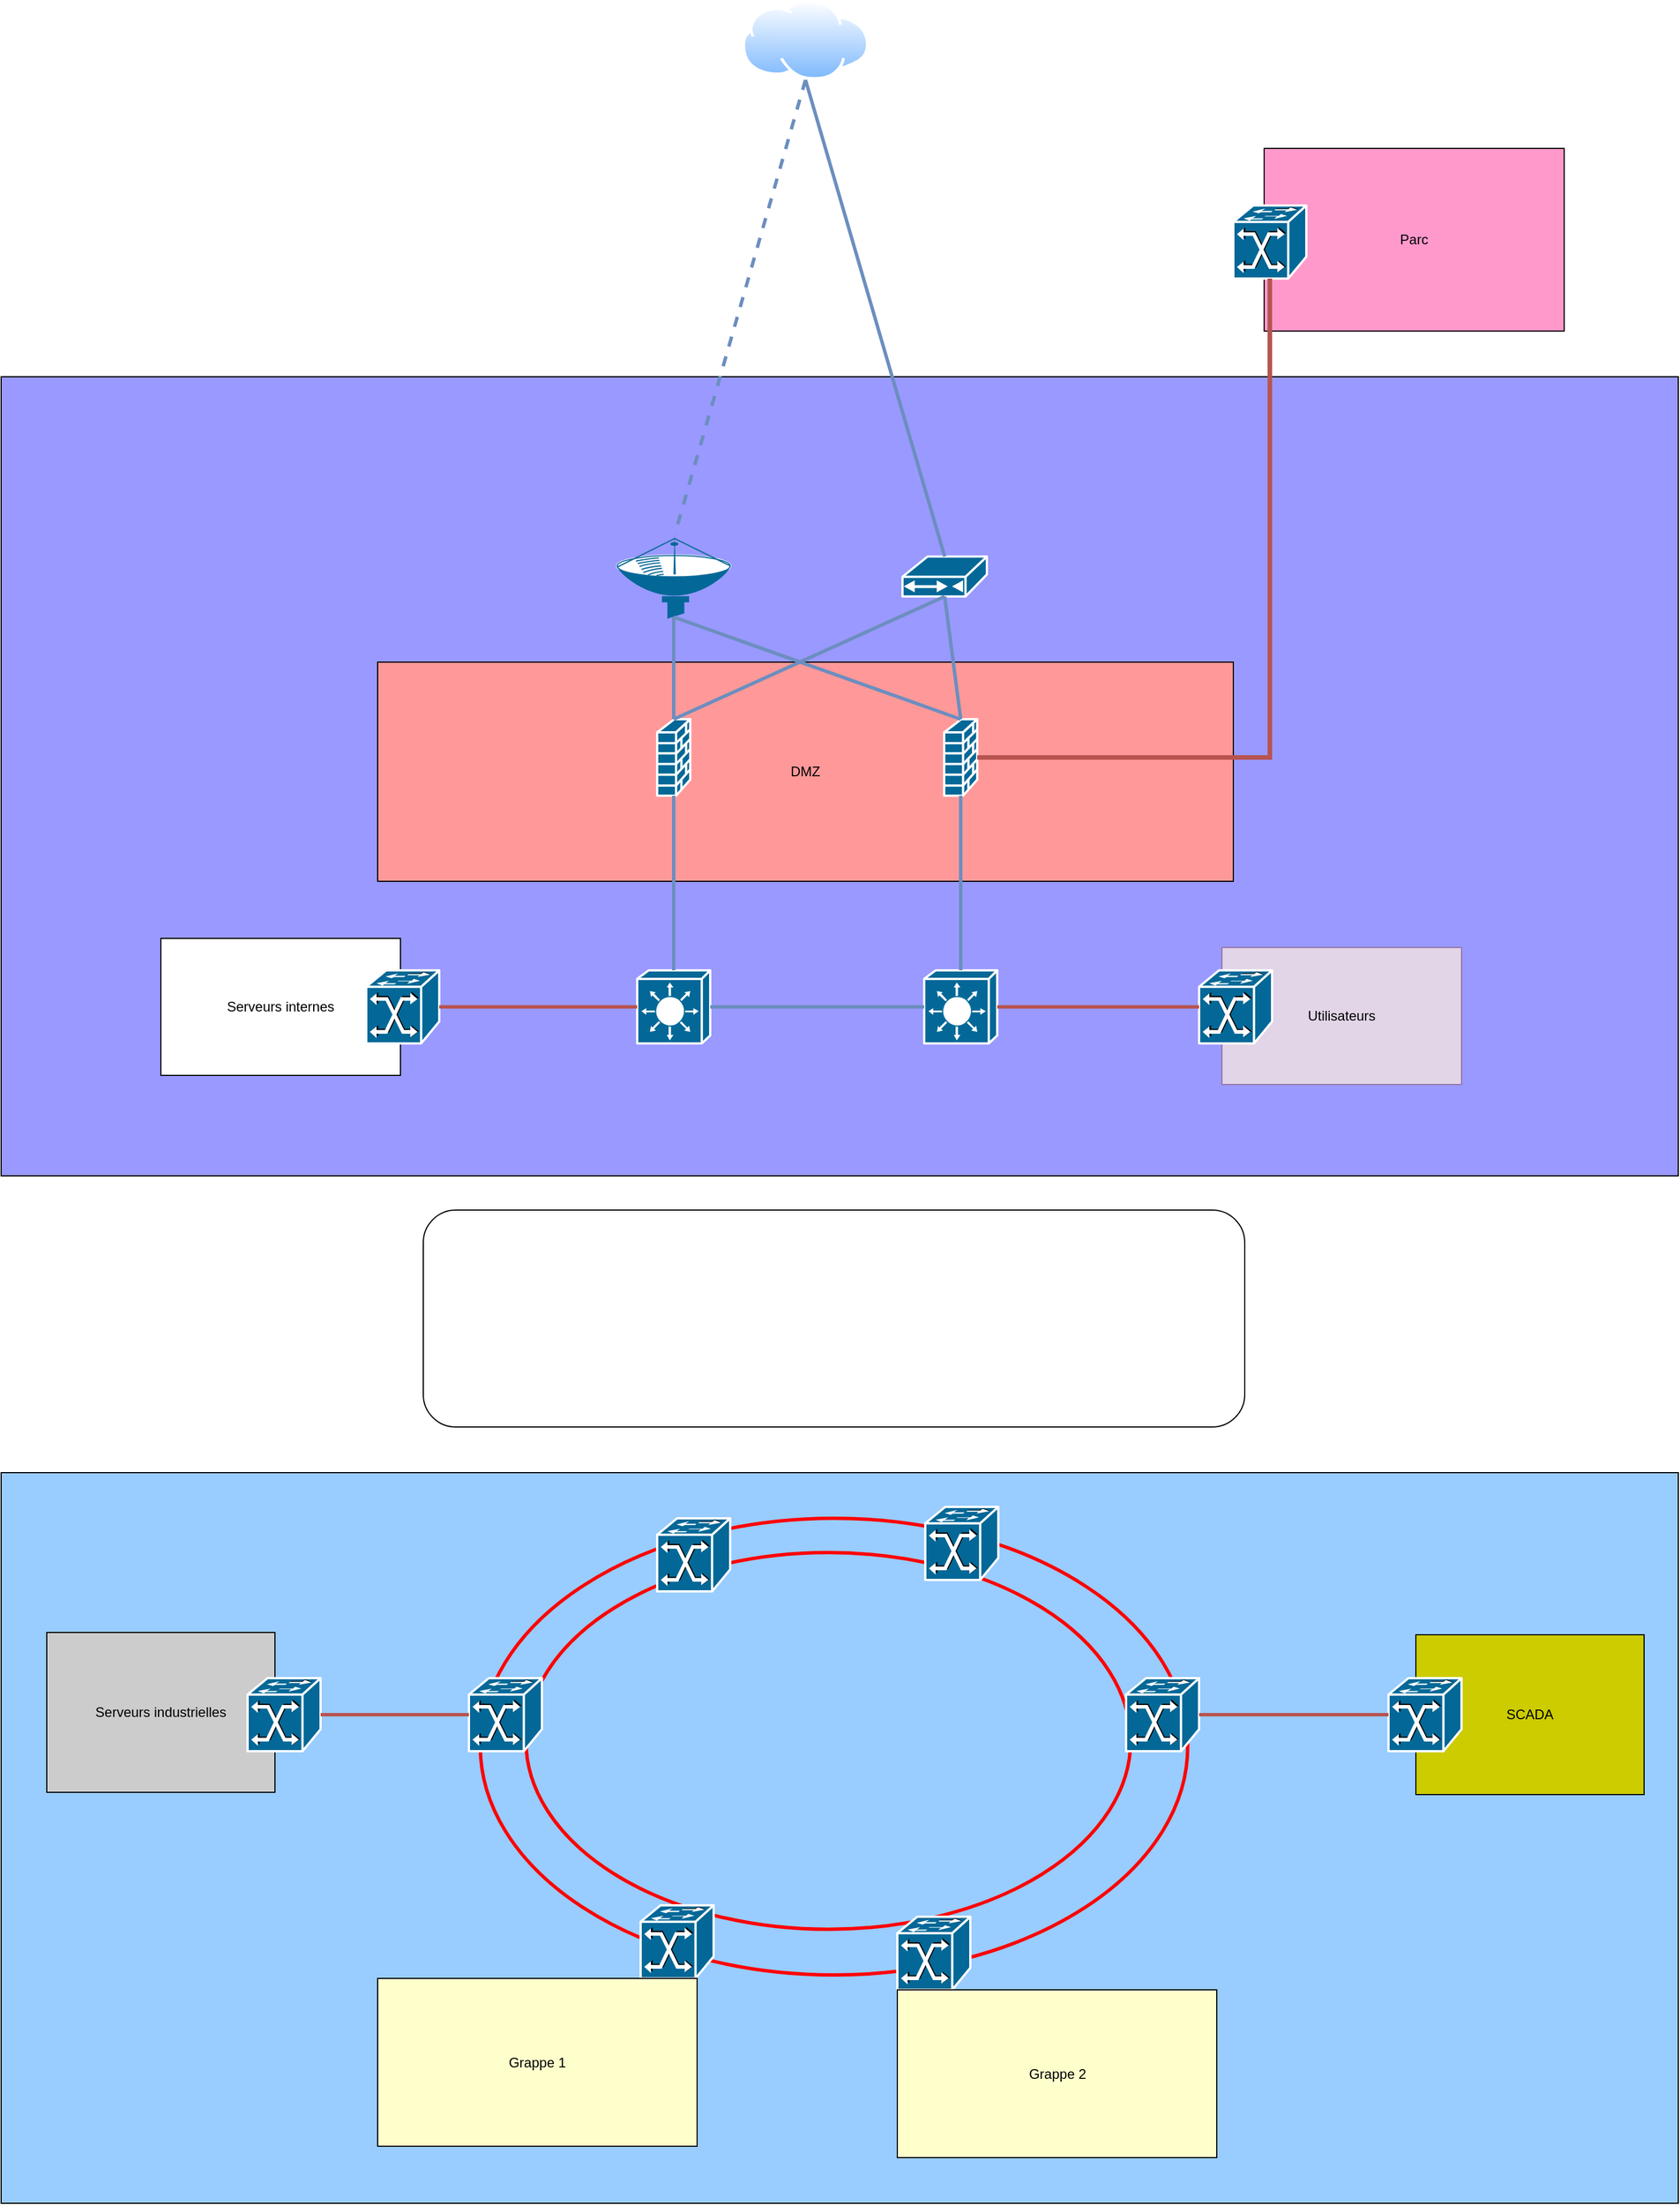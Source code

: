 <mxfile version="27.1.4">
  <diagram name="Page-1" id="dSXhLiUKM2LfeHZQxu41">
    <mxGraphModel dx="2387" dy="2234" grid="1" gridSize="10" guides="1" tooltips="1" connect="1" arrows="1" fold="1" page="1" pageScale="1" pageWidth="827" pageHeight="1169" math="0" shadow="0">
      <root>
        <mxCell id="0" />
        <mxCell id="1" parent="0" />
        <mxCell id="WGfG3eNtXVmUuOnjyOWt-20" value="" style="rounded=0;whiteSpace=wrap;html=1;fillColor=#99CCFF;" vertex="1" parent="1">
          <mxGeometry x="-280" y="1070" width="1470" height="640" as="geometry" />
        </mxCell>
        <mxCell id="WGfG3eNtXVmUuOnjyOWt-57" value="" style="ellipse;whiteSpace=wrap;html=1;fillColor=none;strokeWidth=3;strokeColor=#FF0000;" vertex="1" parent="1">
          <mxGeometry x="140" y="1110" width="620" height="400" as="geometry" />
        </mxCell>
        <mxCell id="WGfG3eNtXVmUuOnjyOWt-56" value="" style="ellipse;whiteSpace=wrap;html=1;fillColor=none;strokeWidth=3;strokeColor=#FF0000;" vertex="1" parent="1">
          <mxGeometry x="180" y="1140" width="530" height="330" as="geometry" />
        </mxCell>
        <mxCell id="WGfG3eNtXVmUuOnjyOWt-28" value="Parc" style="rounded=0;whiteSpace=wrap;html=1;fillColor=#FF99CC;" vertex="1" parent="1">
          <mxGeometry x="827" y="-90" width="263" height="160" as="geometry" />
        </mxCell>
        <mxCell id="WGfG3eNtXVmUuOnjyOWt-24" value="SCADA" style="rounded=0;whiteSpace=wrap;html=1;fillColor=#CCCC00;" vertex="1" parent="1">
          <mxGeometry x="960" y="1212" width="200" height="140" as="geometry" />
        </mxCell>
        <mxCell id="WGfG3eNtXVmUuOnjyOWt-23" value="Serveurs industrielles" style="rounded=0;whiteSpace=wrap;html=1;fillColor=#CCCCCC;" vertex="1" parent="1">
          <mxGeometry x="-240" y="1210" width="200" height="140" as="geometry" />
        </mxCell>
        <mxCell id="WGfG3eNtXVmUuOnjyOWt-1" value="" style="rounded=0;whiteSpace=wrap;html=1;fillColor=#9999FF;" vertex="1" parent="1">
          <mxGeometry x="-280" y="110" width="1470" height="700" as="geometry" />
        </mxCell>
        <mxCell id="WGfG3eNtXVmUuOnjyOWt-18" value="Utilisateurs" style="rounded=0;whiteSpace=wrap;html=1;fillColor=#e1d5e7;strokeColor=#9673a6;" vertex="1" parent="1">
          <mxGeometry x="790" y="610" width="210" height="120" as="geometry" />
        </mxCell>
        <mxCell id="WGfG3eNtXVmUuOnjyOWt-19" value="Serveurs internes" style="rounded=0;whiteSpace=wrap;html=1;" vertex="1" parent="1">
          <mxGeometry x="-140" y="602" width="210" height="120" as="geometry" />
        </mxCell>
        <mxCell id="89dMwhakB2q7gFZ_QAYJ-8" value="DMZ" style="rounded=0;whiteSpace=wrap;html=1;fillColor=#FF9999;" parent="1" vertex="1">
          <mxGeometry x="50" y="360" width="750" height="192" as="geometry" />
        </mxCell>
        <mxCell id="89dMwhakB2q7gFZ_QAYJ-1" value="" style="image;aspect=fixed;perimeter=ellipsePerimeter;html=1;align=center;shadow=0;dashed=0;spacingTop=3;image=img/lib/active_directory/internet_cloud.svg;" parent="1" vertex="1">
          <mxGeometry x="369.44" y="-220" width="111.11" height="70" as="geometry" />
        </mxCell>
        <mxCell id="89dMwhakB2q7gFZ_QAYJ-2" value="" style="shape=mxgraph.cisco.wireless.satellite_dish;sketch=0;html=1;pointerEvents=1;dashed=0;fillColor=#036897;strokeColor=#ffffff;strokeWidth=2;verticalLabelPosition=bottom;verticalAlign=top;align=center;outlineConnect=0;" parent="1" vertex="1">
          <mxGeometry x="260" y="248" width="99" height="74" as="geometry" />
        </mxCell>
        <mxCell id="WGfG3eNtXVmUuOnjyOWt-4" value="" style="shape=mxgraph.cisco.security.firewall;sketch=0;html=1;pointerEvents=1;dashed=0;fillColor=#036897;strokeColor=#ffffff;strokeWidth=2;verticalLabelPosition=bottom;verticalAlign=top;align=center;outlineConnect=0;" vertex="1" parent="1">
          <mxGeometry x="295" y="410" width="29" height="67" as="geometry" />
        </mxCell>
        <mxCell id="WGfG3eNtXVmUuOnjyOWt-5" value="" style="shape=mxgraph.cisco.security.firewall;sketch=0;html=1;pointerEvents=1;dashed=0;fillColor=#036897;strokeColor=#ffffff;strokeWidth=2;verticalLabelPosition=bottom;verticalAlign=top;align=center;outlineConnect=0;" vertex="1" parent="1">
          <mxGeometry x="546.56" y="410" width="29" height="67" as="geometry" />
        </mxCell>
        <mxCell id="WGfG3eNtXVmUuOnjyOWt-6" value="" style="shape=mxgraph.cisco.modems_and_phones.cable_modem;sketch=0;html=1;pointerEvents=1;dashed=0;fillColor=#036897;strokeColor=#ffffff;strokeWidth=2;verticalLabelPosition=bottom;verticalAlign=top;align=center;outlineConnect=0;" vertex="1" parent="1">
          <mxGeometry x="510" y="267.5" width="74" height="35" as="geometry" />
        </mxCell>
        <mxCell id="WGfG3eNtXVmUuOnjyOWt-8" value="" style="shape=mxgraph.cisco.switches.layer_3_switch;sketch=0;html=1;pointerEvents=1;dashed=0;fillColor=#036897;strokeColor=#ffffff;strokeWidth=2;verticalLabelPosition=bottom;verticalAlign=top;align=center;outlineConnect=0;" vertex="1" parent="1">
          <mxGeometry x="277.5" y="630" width="64" height="64" as="geometry" />
        </mxCell>
        <mxCell id="WGfG3eNtXVmUuOnjyOWt-9" value="" style="shape=mxgraph.cisco.switches.layer_3_switch;sketch=0;html=1;pointerEvents=1;dashed=0;fillColor=#036897;strokeColor=#ffffff;strokeWidth=2;verticalLabelPosition=bottom;verticalAlign=top;align=center;outlineConnect=0;" vertex="1" parent="1">
          <mxGeometry x="529.06" y="630" width="64" height="64" as="geometry" />
        </mxCell>
        <mxCell id="WGfG3eNtXVmUuOnjyOWt-10" value="" style="shape=mxgraph.cisco.switches.atm_fast_gigabit_etherswitch;sketch=0;html=1;pointerEvents=1;dashed=0;fillColor=#036897;strokeColor=#ffffff;strokeWidth=2;verticalLabelPosition=bottom;verticalAlign=top;align=center;outlineConnect=0;" vertex="1" parent="1">
          <mxGeometry x="40" y="630" width="64" height="64" as="geometry" />
        </mxCell>
        <mxCell id="WGfG3eNtXVmUuOnjyOWt-11" value="" style="shape=mxgraph.cisco.switches.atm_fast_gigabit_etherswitch;sketch=0;html=1;pointerEvents=1;dashed=0;fillColor=#036897;strokeColor=#ffffff;strokeWidth=2;verticalLabelPosition=bottom;verticalAlign=top;align=center;outlineConnect=0;" vertex="1" parent="1">
          <mxGeometry x="770" y="630" width="64" height="64" as="geometry" />
        </mxCell>
        <mxCell id="WGfG3eNtXVmUuOnjyOWt-12" value="" style="shape=mxgraph.cisco.switches.atm_fast_gigabit_etherswitch;sketch=0;html=1;pointerEvents=1;dashed=0;fillColor=#036897;strokeColor=#ffffff;strokeWidth=2;verticalLabelPosition=bottom;verticalAlign=top;align=center;outlineConnect=0;" vertex="1" parent="1">
          <mxGeometry x="530" y="1100" width="64" height="64" as="geometry" />
        </mxCell>
        <mxCell id="WGfG3eNtXVmUuOnjyOWt-13" value="" style="shape=mxgraph.cisco.switches.atm_fast_gigabit_etherswitch;sketch=0;html=1;pointerEvents=1;dashed=0;fillColor=#036897;strokeColor=#ffffff;strokeWidth=2;verticalLabelPosition=bottom;verticalAlign=top;align=center;outlineConnect=0;" vertex="1" parent="1">
          <mxGeometry x="295" y="1110" width="64" height="64" as="geometry" />
        </mxCell>
        <mxCell id="WGfG3eNtXVmUuOnjyOWt-14" value="" style="shape=mxgraph.cisco.switches.atm_fast_gigabit_etherswitch;sketch=0;html=1;pointerEvents=1;dashed=0;fillColor=#036897;strokeColor=#ffffff;strokeWidth=2;verticalLabelPosition=bottom;verticalAlign=top;align=center;outlineConnect=0;" vertex="1" parent="1">
          <mxGeometry x="706" y="1250" width="64" height="64" as="geometry" />
        </mxCell>
        <mxCell id="WGfG3eNtXVmUuOnjyOWt-15" value="" style="shape=mxgraph.cisco.switches.atm_fast_gigabit_etherswitch;sketch=0;html=1;pointerEvents=1;dashed=0;fillColor=#036897;strokeColor=#ffffff;strokeWidth=2;verticalLabelPosition=bottom;verticalAlign=top;align=center;outlineConnect=0;" vertex="1" parent="1">
          <mxGeometry x="130" y="1250" width="64" height="64" as="geometry" />
        </mxCell>
        <mxCell id="WGfG3eNtXVmUuOnjyOWt-16" value="" style="shape=mxgraph.cisco.switches.atm_fast_gigabit_etherswitch;sketch=0;html=1;pointerEvents=1;dashed=0;fillColor=#036897;strokeColor=#ffffff;strokeWidth=2;verticalLabelPosition=bottom;verticalAlign=top;align=center;outlineConnect=0;" vertex="1" parent="1">
          <mxGeometry x="505.5" y="1459" width="64" height="64" as="geometry" />
        </mxCell>
        <mxCell id="WGfG3eNtXVmUuOnjyOWt-17" value="" style="shape=mxgraph.cisco.switches.atm_fast_gigabit_etherswitch;sketch=0;html=1;pointerEvents=1;dashed=0;fillColor=#036897;strokeColor=#ffffff;strokeWidth=2;verticalLabelPosition=bottom;verticalAlign=top;align=center;outlineConnect=0;" vertex="1" parent="1">
          <mxGeometry x="280.5" y="1449" width="64" height="64" as="geometry" />
        </mxCell>
        <mxCell id="WGfG3eNtXVmUuOnjyOWt-21" value="" style="shape=mxgraph.cisco.switches.atm_fast_gigabit_etherswitch;sketch=0;html=1;pointerEvents=1;dashed=0;fillColor=#036897;strokeColor=#ffffff;strokeWidth=2;verticalLabelPosition=bottom;verticalAlign=top;align=center;outlineConnect=0;" vertex="1" parent="1">
          <mxGeometry x="-64" y="1250" width="64" height="64" as="geometry" />
        </mxCell>
        <mxCell id="WGfG3eNtXVmUuOnjyOWt-22" value="" style="shape=mxgraph.cisco.switches.atm_fast_gigabit_etherswitch;sketch=0;html=1;pointerEvents=1;dashed=0;fillColor=#036897;strokeColor=#ffffff;strokeWidth=2;verticalLabelPosition=bottom;verticalAlign=top;align=center;outlineConnect=0;" vertex="1" parent="1">
          <mxGeometry x="936" y="1250" width="64" height="64" as="geometry" />
        </mxCell>
        <mxCell id="WGfG3eNtXVmUuOnjyOWt-25" value="Grappe 1" style="rounded=0;whiteSpace=wrap;html=1;fillColor=#FFFFCC;" vertex="1" parent="1">
          <mxGeometry x="50" y="1513" width="280" height="147" as="geometry" />
        </mxCell>
        <mxCell id="WGfG3eNtXVmUuOnjyOWt-26" value="Grappe 2" style="rounded=0;whiteSpace=wrap;html=1;fillColor=#FFFFCC;" vertex="1" parent="1">
          <mxGeometry x="505.5" y="1523" width="280" height="147" as="geometry" />
        </mxCell>
        <mxCell id="WGfG3eNtXVmUuOnjyOWt-27" value="" style="shape=mxgraph.cisco.switches.atm_fast_gigabit_etherswitch;sketch=0;html=1;pointerEvents=1;dashed=0;fillColor=#036897;strokeColor=#ffffff;strokeWidth=2;verticalLabelPosition=bottom;verticalAlign=top;align=center;outlineConnect=0;" vertex="1" parent="1">
          <mxGeometry x="800" y="-40" width="64" height="64" as="geometry" />
        </mxCell>
        <mxCell id="WGfG3eNtXVmUuOnjyOWt-31" style="edgeStyle=none;rounded=0;orthogonalLoop=1;jettySize=auto;html=1;exitX=0.5;exitY=1;exitDx=0;exitDy=0;entryX=0.51;entryY=0;entryDx=0;entryDy=0;entryPerimeter=0;endArrow=none;startFill=0;dashed=1;strokeWidth=3;fillColor=#dae8fc;strokeColor=#6c8ebf;" edge="1" parent="1" source="89dMwhakB2q7gFZ_QAYJ-1" target="89dMwhakB2q7gFZ_QAYJ-2">
          <mxGeometry relative="1" as="geometry" />
        </mxCell>
        <mxCell id="WGfG3eNtXVmUuOnjyOWt-32" style="edgeStyle=none;rounded=0;orthogonalLoop=1;jettySize=auto;html=1;exitX=0.5;exitY=1;exitDx=0;exitDy=0;entryX=0.5;entryY=0;entryDx=0;entryDy=0;entryPerimeter=0;endArrow=none;startFill=0;strokeWidth=3;fillColor=#dae8fc;strokeColor=#6c8ebf;" edge="1" parent="1" source="89dMwhakB2q7gFZ_QAYJ-1" target="WGfG3eNtXVmUuOnjyOWt-6">
          <mxGeometry relative="1" as="geometry" />
        </mxCell>
        <mxCell id="WGfG3eNtXVmUuOnjyOWt-33" style="edgeStyle=none;rounded=0;orthogonalLoop=1;jettySize=auto;html=1;exitX=0.5;exitY=0.98;exitDx=0;exitDy=0;exitPerimeter=0;entryX=0.5;entryY=0;entryDx=0;entryDy=0;entryPerimeter=0;strokeWidth=3;fillColor=#dae8fc;strokeColor=#6c8ebf;endArrow=none;startFill=0;" edge="1" parent="1" source="89dMwhakB2q7gFZ_QAYJ-2" target="WGfG3eNtXVmUuOnjyOWt-5">
          <mxGeometry relative="1" as="geometry" />
        </mxCell>
        <mxCell id="WGfG3eNtXVmUuOnjyOWt-34" style="edgeStyle=none;rounded=0;orthogonalLoop=1;jettySize=auto;html=1;exitX=0.5;exitY=1;exitDx=0;exitDy=0;exitPerimeter=0;entryX=0.5;entryY=0;entryDx=0;entryDy=0;entryPerimeter=0;strokeWidth=3;fillColor=#dae8fc;strokeColor=#6c8ebf;endArrow=none;startFill=0;" edge="1" parent="1" source="WGfG3eNtXVmUuOnjyOWt-6" target="WGfG3eNtXVmUuOnjyOWt-4">
          <mxGeometry relative="1" as="geometry" />
        </mxCell>
        <mxCell id="WGfG3eNtXVmUuOnjyOWt-35" style="edgeStyle=none;rounded=0;orthogonalLoop=1;jettySize=auto;html=1;exitX=0.5;exitY=1;exitDx=0;exitDy=0;exitPerimeter=0;entryX=0.5;entryY=0;entryDx=0;entryDy=0;entryPerimeter=0;strokeWidth=3;fillColor=#dae8fc;strokeColor=#6c8ebf;endArrow=none;startFill=0;" edge="1" parent="1" source="WGfG3eNtXVmUuOnjyOWt-6" target="WGfG3eNtXVmUuOnjyOWt-5">
          <mxGeometry relative="1" as="geometry" />
        </mxCell>
        <mxCell id="WGfG3eNtXVmUuOnjyOWt-36" style="edgeStyle=none;rounded=0;orthogonalLoop=1;jettySize=auto;html=1;exitX=0.5;exitY=0.98;exitDx=0;exitDy=0;exitPerimeter=0;entryX=0.5;entryY=0;entryDx=0;entryDy=0;entryPerimeter=0;strokeWidth=3;fillColor=#dae8fc;strokeColor=#6c8ebf;endArrow=none;startFill=0;" edge="1" parent="1" source="89dMwhakB2q7gFZ_QAYJ-2" target="WGfG3eNtXVmUuOnjyOWt-4">
          <mxGeometry relative="1" as="geometry" />
        </mxCell>
        <mxCell id="WGfG3eNtXVmUuOnjyOWt-37" style="edgeStyle=none;rounded=0;orthogonalLoop=1;jettySize=auto;html=1;exitX=0.5;exitY=1;exitDx=0;exitDy=0;exitPerimeter=0;entryX=0.5;entryY=0;entryDx=0;entryDy=0;entryPerimeter=0;fillColor=#dae8fc;strokeColor=#6c8ebf;strokeWidth=3;endArrow=none;startFill=0;" edge="1" parent="1" source="WGfG3eNtXVmUuOnjyOWt-5" target="WGfG3eNtXVmUuOnjyOWt-9">
          <mxGeometry relative="1" as="geometry" />
        </mxCell>
        <mxCell id="WGfG3eNtXVmUuOnjyOWt-38" style="edgeStyle=none;rounded=0;orthogonalLoop=1;jettySize=auto;html=1;exitX=0.5;exitY=1;exitDx=0;exitDy=0;exitPerimeter=0;entryX=0.5;entryY=0;entryDx=0;entryDy=0;entryPerimeter=0;fillColor=#dae8fc;strokeColor=#6c8ebf;strokeWidth=3;endArrow=none;startFill=0;" edge="1" parent="1" source="WGfG3eNtXVmUuOnjyOWt-4" target="WGfG3eNtXVmUuOnjyOWt-8">
          <mxGeometry relative="1" as="geometry" />
        </mxCell>
        <mxCell id="WGfG3eNtXVmUuOnjyOWt-39" style="edgeStyle=none;rounded=0;orthogonalLoop=1;jettySize=auto;html=1;exitX=1;exitY=0.5;exitDx=0;exitDy=0;exitPerimeter=0;entryX=0;entryY=0.5;entryDx=0;entryDy=0;entryPerimeter=0;fillColor=#dae8fc;strokeColor=#6c8ebf;strokeWidth=3;endArrow=none;startFill=0;" edge="1" parent="1" source="WGfG3eNtXVmUuOnjyOWt-8" target="WGfG3eNtXVmUuOnjyOWt-9">
          <mxGeometry relative="1" as="geometry" />
        </mxCell>
        <mxCell id="WGfG3eNtXVmUuOnjyOWt-40" style="edgeStyle=none;rounded=0;orthogonalLoop=1;jettySize=auto;html=1;exitX=1;exitY=0.5;exitDx=0;exitDy=0;exitPerimeter=0;entryX=0;entryY=0.5;entryDx=0;entryDy=0;entryPerimeter=0;fillColor=#f8cecc;strokeColor=#b85450;strokeWidth=3;endArrow=none;startFill=0;" edge="1" parent="1" source="WGfG3eNtXVmUuOnjyOWt-9" target="WGfG3eNtXVmUuOnjyOWt-11">
          <mxGeometry relative="1" as="geometry" />
        </mxCell>
        <mxCell id="WGfG3eNtXVmUuOnjyOWt-41" style="edgeStyle=none;rounded=0;orthogonalLoop=1;jettySize=auto;html=1;exitX=0;exitY=0.5;exitDx=0;exitDy=0;exitPerimeter=0;entryX=1;entryY=0.5;entryDx=0;entryDy=0;entryPerimeter=0;fillColor=#f8cecc;strokeColor=#b85450;strokeWidth=3;endArrow=none;startFill=0;" edge="1" parent="1" source="WGfG3eNtXVmUuOnjyOWt-8" target="WGfG3eNtXVmUuOnjyOWt-10">
          <mxGeometry relative="1" as="geometry" />
        </mxCell>
        <mxCell id="WGfG3eNtXVmUuOnjyOWt-59" style="edgeStyle=none;rounded=0;orthogonalLoop=1;jettySize=auto;html=1;exitX=1;exitY=0.5;exitDx=0;exitDy=0;exitPerimeter=0;entryX=0;entryY=0.5;entryDx=0;entryDy=0;entryPerimeter=0;endArrow=none;startFill=0;fillColor=#f8cecc;strokeColor=#b85450;strokeWidth=3;" edge="1" parent="1" source="WGfG3eNtXVmUuOnjyOWt-21" target="WGfG3eNtXVmUuOnjyOWt-15">
          <mxGeometry relative="1" as="geometry" />
        </mxCell>
        <mxCell id="WGfG3eNtXVmUuOnjyOWt-60" style="edgeStyle=none;rounded=0;orthogonalLoop=1;jettySize=auto;html=1;exitX=0;exitY=0.5;exitDx=0;exitDy=0;exitPerimeter=0;entryX=1;entryY=0.5;entryDx=0;entryDy=0;entryPerimeter=0;fillColor=#f8cecc;strokeColor=#b85450;endArrow=none;startFill=0;strokeWidth=3;" edge="1" parent="1" source="WGfG3eNtXVmUuOnjyOWt-22" target="WGfG3eNtXVmUuOnjyOWt-14">
          <mxGeometry relative="1" as="geometry" />
        </mxCell>
        <mxCell id="WGfG3eNtXVmUuOnjyOWt-63" style="edgeStyle=orthogonalEdgeStyle;rounded=0;orthogonalLoop=1;jettySize=auto;html=1;exitX=1;exitY=0.5;exitDx=0;exitDy=0;exitPerimeter=0;entryX=0.5;entryY=1;entryDx=0;entryDy=0;entryPerimeter=0;endArrow=none;startFill=0;fillColor=#f8cecc;strokeColor=#b85450;strokeWidth=4;" edge="1" parent="1" source="WGfG3eNtXVmUuOnjyOWt-5" target="WGfG3eNtXVmUuOnjyOWt-27">
          <mxGeometry relative="1" as="geometry" />
        </mxCell>
        <mxCell id="WGfG3eNtXVmUuOnjyOWt-64" value="" style="rounded=1;whiteSpace=wrap;html=1;" vertex="1" parent="1">
          <mxGeometry x="90" y="840" width="720" height="190" as="geometry" />
        </mxCell>
      </root>
    </mxGraphModel>
  </diagram>
</mxfile>
